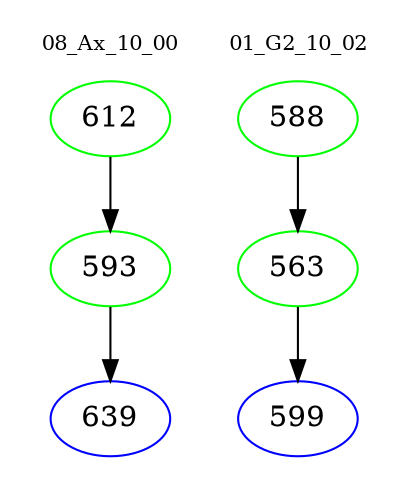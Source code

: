 digraph{
subgraph cluster_0 {
color = white
label = "08_Ax_10_00";
fontsize=10;
T0_612 [label="612", color="green"]
T0_612 -> T0_593 [color="black"]
T0_593 [label="593", color="green"]
T0_593 -> T0_639 [color="black"]
T0_639 [label="639", color="blue"]
}
subgraph cluster_1 {
color = white
label = "01_G2_10_02";
fontsize=10;
T1_588 [label="588", color="green"]
T1_588 -> T1_563 [color="black"]
T1_563 [label="563", color="green"]
T1_563 -> T1_599 [color="black"]
T1_599 [label="599", color="blue"]
}
}

